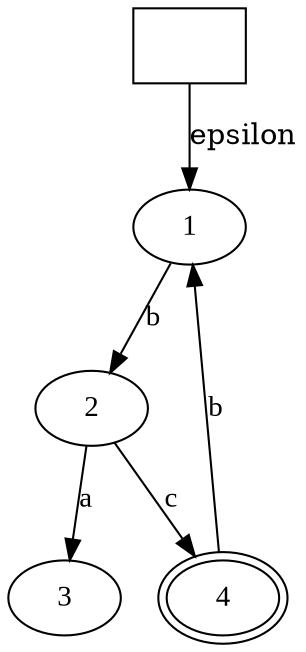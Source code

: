 digraph "Test_Buechi" {
    ratio="compress";
    size="7.27, 10.69";

    init [label="", shape=plaintext, peripheries=1];
    0 [label="1", fontname="TimesNewRoman", shape=ellipse, peripheries=1];
    1 [label="2", fontname="TimesNewRoman", shape=ellipse, peripheries=1];
    2 [label="3", fontname="TimesNewRoman", shape=ellipse, peripheries=1];
    3 [label="4", fontname="TimesNewRoman", shape=ellipse, peripheries=2];

    init -> 0 [label="epsilon"];
    0 -> 1 [label="b", fontname="TimesNewRoman"];
    1 -> 2 [label="a", fontname="TimesNewRoman"];
    1 -> 3 [label="c", fontname="TimesNewRoman"];
    3 -> 0 [label="b", fontname="TimesNewRoman"];
}
